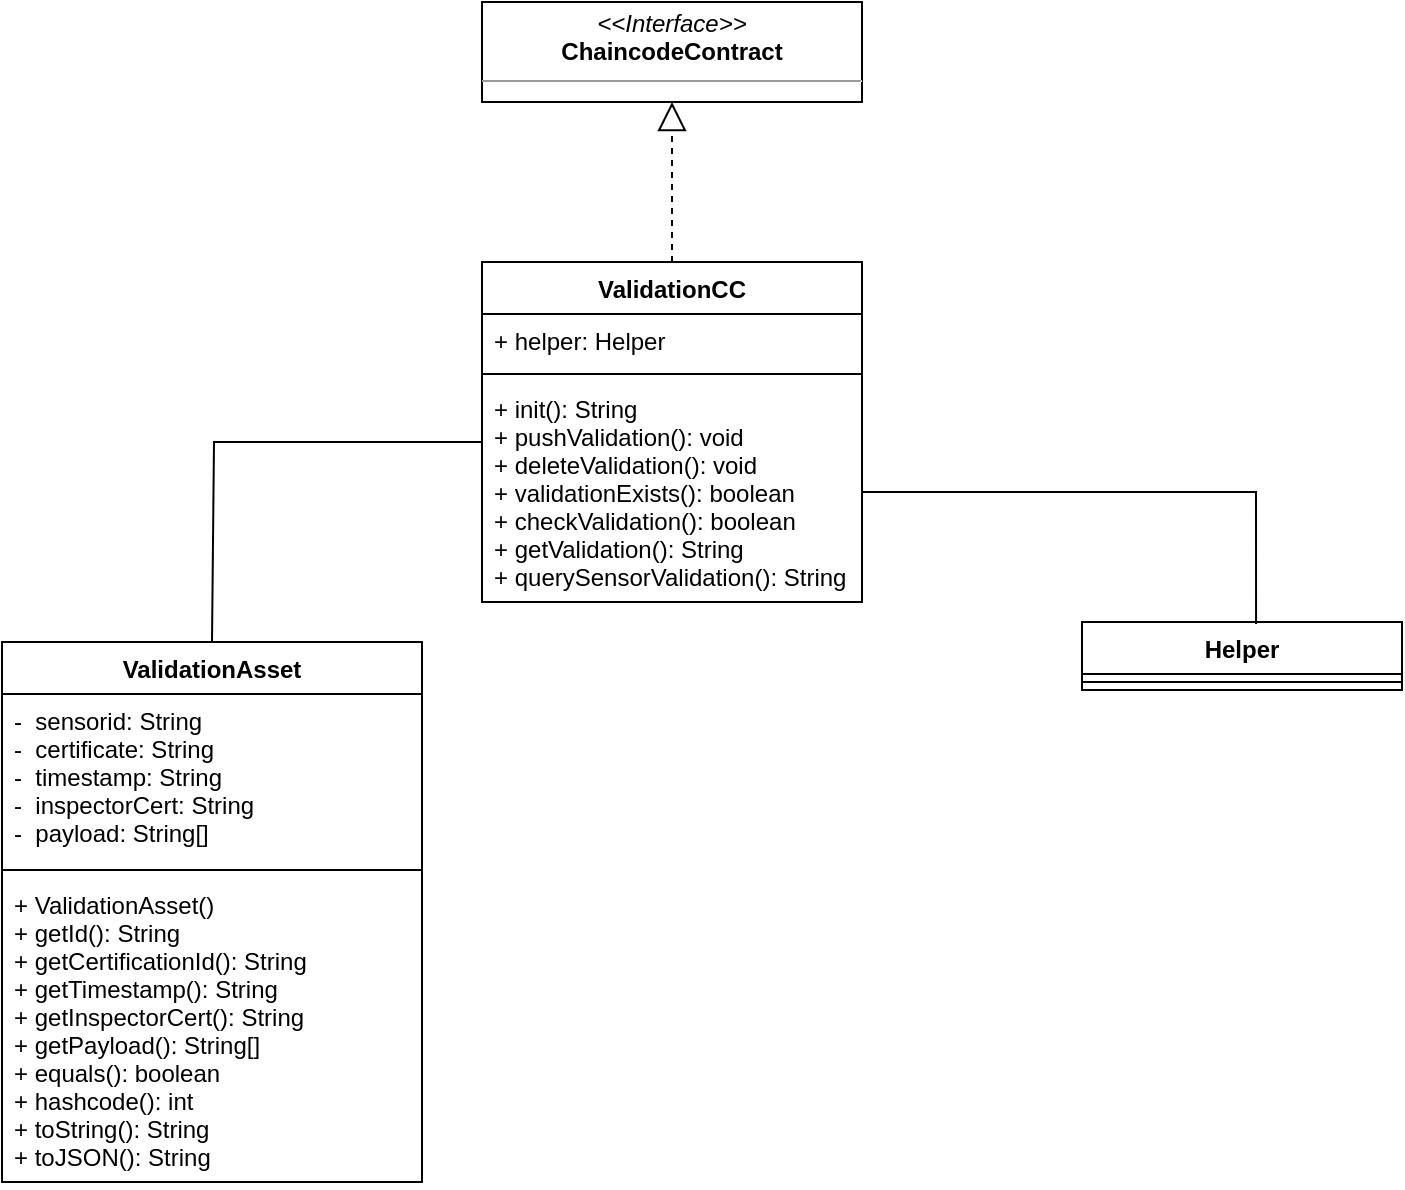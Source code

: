 <mxfile version="15.4.0" type="device"><diagram id="C5RBs43oDa-KdzZeNtuy" name="Page-1"><mxGraphModel dx="2372" dy="1198" grid="1" gridSize="10" guides="1" tooltips="1" connect="1" arrows="1" fold="1" page="1" pageScale="1" pageWidth="827" pageHeight="1169" math="0" shadow="0"><root><mxCell id="WIyWlLk6GJQsqaUBKTNV-0"/><mxCell id="WIyWlLk6GJQsqaUBKTNV-1" parent="WIyWlLk6GJQsqaUBKTNV-0"/><mxCell id="xS9bcj8BpjjM_a_9f7n2-0" value="ValidationAsset" style="swimlane;fontStyle=1;align=center;verticalAlign=top;childLayout=stackLayout;horizontal=1;startSize=26;horizontalStack=0;resizeParent=1;resizeParentMax=0;resizeLast=0;collapsible=1;marginBottom=0;" vertex="1" parent="WIyWlLk6GJQsqaUBKTNV-1"><mxGeometry x="100" y="330" width="210" height="270" as="geometry"/></mxCell><mxCell id="xS9bcj8BpjjM_a_9f7n2-1" value="-  sensorid: String&#10;-  certificate: String&#10;-  timestamp: String&#10;-  inspectorCert: String&#10;-  payload: String[]" style="text;strokeColor=none;fillColor=none;align=left;verticalAlign=top;spacingLeft=4;spacingRight=4;overflow=hidden;rotatable=0;points=[[0,0.5],[1,0.5]];portConstraint=eastwest;" vertex="1" parent="xS9bcj8BpjjM_a_9f7n2-0"><mxGeometry y="26" width="210" height="84" as="geometry"/></mxCell><mxCell id="xS9bcj8BpjjM_a_9f7n2-2" value="" style="line;strokeWidth=1;fillColor=none;align=left;verticalAlign=middle;spacingTop=-1;spacingLeft=3;spacingRight=3;rotatable=0;labelPosition=right;points=[];portConstraint=eastwest;" vertex="1" parent="xS9bcj8BpjjM_a_9f7n2-0"><mxGeometry y="110" width="210" height="8" as="geometry"/></mxCell><mxCell id="xS9bcj8BpjjM_a_9f7n2-3" value="+ ValidationAsset()&#10;+ getId(): String&#10;+ getCertificationId(): String&#10;+ getTimestamp(): String&#10;+ getInspectorCert(): String&#10;+ getPayload(): String[]&#10;+ equals(): boolean&#10;+ hashcode(): int&#10;+ toString(): String&#10;+ toJSON(): String&#10;" style="text;strokeColor=none;fillColor=none;align=left;verticalAlign=top;spacingLeft=4;spacingRight=4;overflow=hidden;rotatable=0;points=[[0,0.5],[1,0.5]];portConstraint=eastwest;" vertex="1" parent="xS9bcj8BpjjM_a_9f7n2-0"><mxGeometry y="118" width="210" height="152" as="geometry"/></mxCell><mxCell id="xS9bcj8BpjjM_a_9f7n2-4" value="ValidationCC" style="swimlane;fontStyle=1;align=center;verticalAlign=top;childLayout=stackLayout;horizontal=1;startSize=26;horizontalStack=0;resizeParent=1;resizeParentMax=0;resizeLast=0;collapsible=1;marginBottom=0;" vertex="1" parent="WIyWlLk6GJQsqaUBKTNV-1"><mxGeometry x="340" y="140" width="190" height="170" as="geometry"/></mxCell><mxCell id="xS9bcj8BpjjM_a_9f7n2-5" value="+ helper: Helper" style="text;strokeColor=none;fillColor=none;align=left;verticalAlign=top;spacingLeft=4;spacingRight=4;overflow=hidden;rotatable=0;points=[[0,0.5],[1,0.5]];portConstraint=eastwest;" vertex="1" parent="xS9bcj8BpjjM_a_9f7n2-4"><mxGeometry y="26" width="190" height="26" as="geometry"/></mxCell><mxCell id="xS9bcj8BpjjM_a_9f7n2-6" value="" style="line;strokeWidth=1;fillColor=none;align=left;verticalAlign=middle;spacingTop=-1;spacingLeft=3;spacingRight=3;rotatable=0;labelPosition=right;points=[];portConstraint=eastwest;" vertex="1" parent="xS9bcj8BpjjM_a_9f7n2-4"><mxGeometry y="52" width="190" height="8" as="geometry"/></mxCell><mxCell id="xS9bcj8BpjjM_a_9f7n2-7" value="+ init(): String&#10;+ pushValidation(): void&#10;+ deleteValidation(): void&#10;+ validationExists(): boolean&#10;+ checkValidation(): boolean&#10;+ getValidation(): String&#10;+ querySensorValidation(): String" style="text;strokeColor=none;fillColor=none;align=left;verticalAlign=top;spacingLeft=4;spacingRight=4;overflow=hidden;rotatable=0;points=[[0,0.5],[1,0.5]];portConstraint=eastwest;" vertex="1" parent="xS9bcj8BpjjM_a_9f7n2-4"><mxGeometry y="60" width="190" height="110" as="geometry"/></mxCell><mxCell id="xS9bcj8BpjjM_a_9f7n2-8" value="Helper" style="swimlane;fontStyle=1;align=center;verticalAlign=top;childLayout=stackLayout;horizontal=1;startSize=26;horizontalStack=0;resizeParent=1;resizeParentMax=0;resizeLast=0;collapsible=1;marginBottom=0;" vertex="1" parent="WIyWlLk6GJQsqaUBKTNV-1"><mxGeometry x="640" y="320" width="160" height="34" as="geometry"/></mxCell><mxCell id="xS9bcj8BpjjM_a_9f7n2-10" value="" style="line;strokeWidth=1;fillColor=none;align=left;verticalAlign=middle;spacingTop=-1;spacingLeft=3;spacingRight=3;rotatable=0;labelPosition=right;points=[];portConstraint=eastwest;" vertex="1" parent="xS9bcj8BpjjM_a_9f7n2-8"><mxGeometry y="26" width="160" height="8" as="geometry"/></mxCell><mxCell id="xS9bcj8BpjjM_a_9f7n2-12" value="" style="endArrow=none;html=1;edgeStyle=orthogonalEdgeStyle;rounded=0;exitX=0.5;exitY=0;exitDx=0;exitDy=0;entryX=0;entryY=0.273;entryDx=0;entryDy=0;entryPerimeter=0;" edge="1" parent="WIyWlLk6GJQsqaUBKTNV-1" source="xS9bcj8BpjjM_a_9f7n2-0" target="xS9bcj8BpjjM_a_9f7n2-7"><mxGeometry relative="1" as="geometry"><mxPoint x="160" y="220" as="sourcePoint"/><mxPoint x="320" y="220" as="targetPoint"/><Array as="points"><mxPoint x="206" y="330"/><mxPoint x="206" y="230"/></Array></mxGeometry></mxCell><mxCell id="xS9bcj8BpjjM_a_9f7n2-15" value="" style="endArrow=none;html=1;edgeStyle=orthogonalEdgeStyle;rounded=0;entryX=0.544;entryY=0.029;entryDx=0;entryDy=0;entryPerimeter=0;exitX=1;exitY=0.5;exitDx=0;exitDy=0;" edge="1" parent="WIyWlLk6GJQsqaUBKTNV-1" source="xS9bcj8BpjjM_a_9f7n2-7" target="xS9bcj8BpjjM_a_9f7n2-8"><mxGeometry relative="1" as="geometry"><mxPoint x="560" y="230" as="sourcePoint"/><mxPoint x="720" y="230" as="targetPoint"/><Array as="points"><mxPoint x="727" y="255"/></Array></mxGeometry></mxCell><mxCell id="xS9bcj8BpjjM_a_9f7n2-18" value="&lt;p style=&quot;margin: 0px ; margin-top: 4px ; text-align: center&quot;&gt;&lt;i&gt;&amp;lt;&amp;lt;Interface&amp;gt;&amp;gt;&lt;/i&gt;&lt;br&gt;&lt;b&gt;ChaincodeContract&lt;/b&gt;&lt;/p&gt;&lt;hr size=&quot;1&quot;&gt;&lt;p style=&quot;margin: 0px ; margin-left: 4px&quot;&gt;&lt;br&gt;&lt;/p&gt;" style="verticalAlign=top;align=left;overflow=fill;fontSize=12;fontFamily=Helvetica;html=1;" vertex="1" parent="WIyWlLk6GJQsqaUBKTNV-1"><mxGeometry x="340" y="10" width="190" height="50" as="geometry"/></mxCell><mxCell id="xS9bcj8BpjjM_a_9f7n2-19" value="" style="endArrow=block;dashed=1;endFill=0;endSize=12;html=1;rounded=0;edgeStyle=orthogonalEdgeStyle;entryX=0.5;entryY=1;entryDx=0;entryDy=0;exitX=0.5;exitY=0;exitDx=0;exitDy=0;" edge="1" parent="WIyWlLk6GJQsqaUBKTNV-1" source="xS9bcj8BpjjM_a_9f7n2-4" target="xS9bcj8BpjjM_a_9f7n2-18"><mxGeometry width="160" relative="1" as="geometry"><mxPoint x="330" y="220" as="sourcePoint"/><mxPoint x="490" y="220" as="targetPoint"/></mxGeometry></mxCell></root></mxGraphModel></diagram></mxfile>
